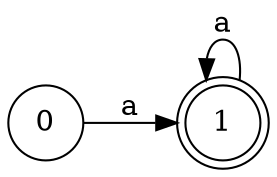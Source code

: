 digraph finite_state_machine {
	rankdir=LR;
	size="8,5"
	node [shape = doublecircle]; 1;
	node [shape = circle];
	0 -> 1 [ label = "a" ];
	1 -> 1 [ label = "a", dir = back ];
}
